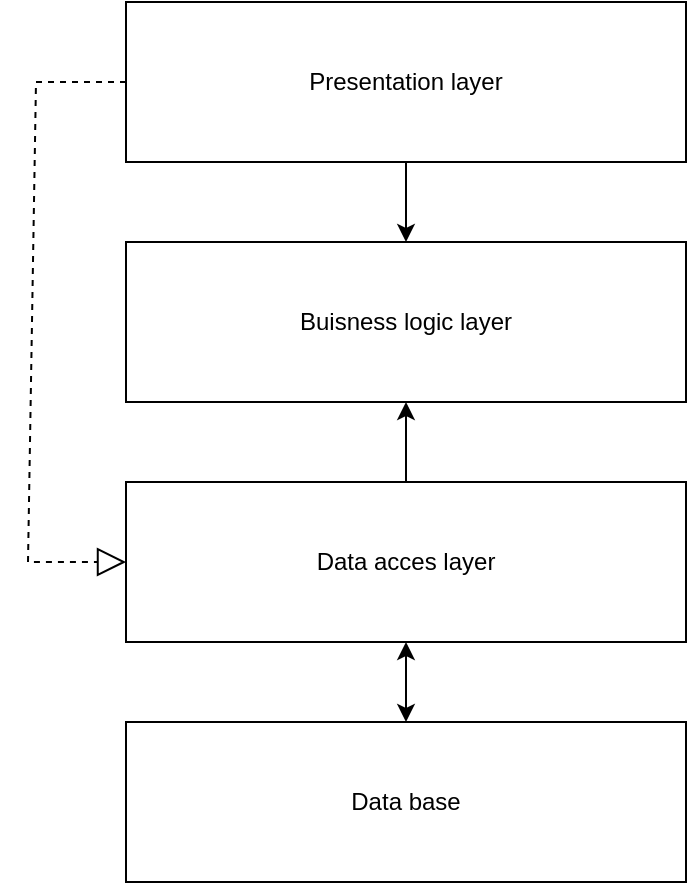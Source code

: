 <mxfile version="21.0.8" type="device"><diagram name="Pagina-1" id="Ps2w55uN_sJ4KGaAGz96"><mxGraphModel dx="1674" dy="834" grid="0" gridSize="10" guides="1" tooltips="1" connect="1" arrows="1" fold="1" page="1" pageScale="1" pageWidth="2339" pageHeight="3300" math="0" shadow="0"><root><mxCell id="0"/><mxCell id="1" parent="0"/><mxCell id="WewondA9_xGEMXDrlP7i-1" value="Presentation layer" style="rounded=0;whiteSpace=wrap;html=1;" vertex="1" parent="1"><mxGeometry x="560" y="120" width="280" height="80" as="geometry"/></mxCell><mxCell id="WewondA9_xGEMXDrlP7i-2" value="Buisness logic layer" style="rounded=0;whiteSpace=wrap;html=1;" vertex="1" parent="1"><mxGeometry x="560" y="240" width="280" height="80" as="geometry"/></mxCell><mxCell id="WewondA9_xGEMXDrlP7i-3" value="Data acces layer" style="rounded=0;whiteSpace=wrap;html=1;" vertex="1" parent="1"><mxGeometry x="560" y="360" width="280" height="80" as="geometry"/></mxCell><mxCell id="WewondA9_xGEMXDrlP7i-4" value="Data base" style="rounded=0;whiteSpace=wrap;html=1;" vertex="1" parent="1"><mxGeometry x="560" y="480" width="280" height="80" as="geometry"/></mxCell><mxCell id="WewondA9_xGEMXDrlP7i-5" value="" style="endArrow=classic;startArrow=classic;html=1;rounded=0;entryX=0.5;entryY=1;entryDx=0;entryDy=0;exitX=0.5;exitY=0;exitDx=0;exitDy=0;" edge="1" parent="1" source="WewondA9_xGEMXDrlP7i-4" target="WewondA9_xGEMXDrlP7i-3"><mxGeometry width="50" height="50" relative="1" as="geometry"><mxPoint x="820" y="450" as="sourcePoint"/><mxPoint x="870" y="400" as="targetPoint"/></mxGeometry></mxCell><mxCell id="WewondA9_xGEMXDrlP7i-6" value="" style="endArrow=classic;html=1;rounded=0;exitX=0.5;exitY=1;exitDx=0;exitDy=0;entryX=0.5;entryY=0;entryDx=0;entryDy=0;" edge="1" parent="1" source="WewondA9_xGEMXDrlP7i-1" target="WewondA9_xGEMXDrlP7i-2"><mxGeometry width="50" height="50" relative="1" as="geometry"><mxPoint x="820" y="450" as="sourcePoint"/><mxPoint x="870" y="400" as="targetPoint"/></mxGeometry></mxCell><mxCell id="WewondA9_xGEMXDrlP7i-7" value="" style="endArrow=classic;html=1;rounded=0;exitX=0.5;exitY=0;exitDx=0;exitDy=0;entryX=0.5;entryY=1;entryDx=0;entryDy=0;" edge="1" parent="1" source="WewondA9_xGEMXDrlP7i-3" target="WewondA9_xGEMXDrlP7i-2"><mxGeometry width="50" height="50" relative="1" as="geometry"><mxPoint x="820" y="450" as="sourcePoint"/><mxPoint x="870" y="400" as="targetPoint"/></mxGeometry></mxCell><mxCell id="WewondA9_xGEMXDrlP7i-12" value="" style="endArrow=block;dashed=1;endFill=0;endSize=12;html=1;rounded=0;entryX=0;entryY=0.5;entryDx=0;entryDy=0;exitX=0;exitY=0.5;exitDx=0;exitDy=0;" edge="1" parent="1" source="WewondA9_xGEMXDrlP7i-1" target="WewondA9_xGEMXDrlP7i-3"><mxGeometry width="160" relative="1" as="geometry"><mxPoint x="511" y="227" as="sourcePoint"/><mxPoint x="886" y="368" as="targetPoint"/><Array as="points"><mxPoint x="515" y="160"/><mxPoint x="511" y="400"/></Array></mxGeometry></mxCell></root></mxGraphModel></diagram></mxfile>